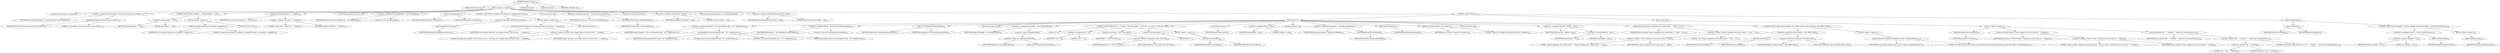 digraph "doReportTempDir" {  
"985" [label = <(METHOD,doReportTempDir)<SUB>520</SUB>> ]
"986" [label = <(PARAM,PrintStream out)<SUB>520</SUB>> ]
"987" [label = <(BLOCK,&lt;empty&gt;,&lt;empty&gt;)<SUB>520</SUB>> ]
"988" [label = <(LOCAL,String tempdir: java.lang.String)> ]
"989" [label = <(&lt;operator&gt;.assignment,String tempdir = System.getProperty(&quot;java.io.tmpdir&quot;))<SUB>521</SUB>> ]
"990" [label = <(IDENTIFIER,tempdir,String tempdir = System.getProperty(&quot;java.io.tmpdir&quot;))<SUB>521</SUB>> ]
"991" [label = <(getProperty,System.getProperty(&quot;java.io.tmpdir&quot;))<SUB>521</SUB>> ]
"992" [label = <(IDENTIFIER,System,System.getProperty(&quot;java.io.tmpdir&quot;))<SUB>521</SUB>> ]
"993" [label = <(LITERAL,&quot;java.io.tmpdir&quot;,System.getProperty(&quot;java.io.tmpdir&quot;))<SUB>521</SUB>> ]
"994" [label = <(CONTROL_STRUCTURE,if (tempdir == null),if (tempdir == null))<SUB>522</SUB>> ]
"995" [label = <(&lt;operator&gt;.equals,tempdir == null)<SUB>522</SUB>> ]
"996" [label = <(IDENTIFIER,tempdir,tempdir == null)<SUB>522</SUB>> ]
"997" [label = <(LITERAL,null,tempdir == null)<SUB>522</SUB>> ]
"998" [label = <(BLOCK,&lt;empty&gt;,&lt;empty&gt;)<SUB>522</SUB>> ]
"999" [label = <(println,out.println(&quot;Warning: java.io.tmpdir is undefined&quot;))<SUB>523</SUB>> ]
"1000" [label = <(IDENTIFIER,out,out.println(&quot;Warning: java.io.tmpdir is undefined&quot;))<SUB>523</SUB>> ]
"1001" [label = <(LITERAL,&quot;Warning: java.io.tmpdir is undefined&quot;,out.println(&quot;Warning: java.io.tmpdir is undefined&quot;))<SUB>523</SUB>> ]
"1002" [label = <(RETURN,return;,return;)<SUB>524</SUB>> ]
"1003" [label = <(println,out.println(&quot;Temp dir is &quot; + tempdir))<SUB>526</SUB>> ]
"1004" [label = <(IDENTIFIER,out,out.println(&quot;Temp dir is &quot; + tempdir))<SUB>526</SUB>> ]
"1005" [label = <(&lt;operator&gt;.addition,&quot;Temp dir is &quot; + tempdir)<SUB>526</SUB>> ]
"1006" [label = <(LITERAL,&quot;Temp dir is &quot;,&quot;Temp dir is &quot; + tempdir)<SUB>526</SUB>> ]
"1007" [label = <(IDENTIFIER,tempdir,&quot;Temp dir is &quot; + tempdir)<SUB>526</SUB>> ]
"14" [label = <(LOCAL,File tempDirectory: java.io.File)> ]
"1008" [label = <(&lt;operator&gt;.assignment,File tempDirectory = new File(tempdir))<SUB>527</SUB>> ]
"1009" [label = <(IDENTIFIER,tempDirectory,File tempDirectory = new File(tempdir))<SUB>527</SUB>> ]
"1010" [label = <(&lt;operator&gt;.alloc,new File(tempdir))<SUB>527</SUB>> ]
"1011" [label = <(&lt;init&gt;,new File(tempdir))<SUB>527</SUB>> ]
"13" [label = <(IDENTIFIER,tempDirectory,new File(tempdir))<SUB>527</SUB>> ]
"1012" [label = <(IDENTIFIER,tempdir,new File(tempdir))<SUB>527</SUB>> ]
"1013" [label = <(CONTROL_STRUCTURE,if (!tempDirectory.exists()),if (!tempDirectory.exists()))<SUB>528</SUB>> ]
"1014" [label = <(&lt;operator&gt;.logicalNot,!tempDirectory.exists())<SUB>528</SUB>> ]
"1015" [label = <(exists,tempDirectory.exists())<SUB>528</SUB>> ]
"1016" [label = <(IDENTIFIER,tempDirectory,tempDirectory.exists())<SUB>528</SUB>> ]
"1017" [label = <(BLOCK,&lt;empty&gt;,&lt;empty&gt;)<SUB>528</SUB>> ]
"1018" [label = <(println,out.println(&quot;Warning, java.io.tmpdir directory does not exist: &quot; + tempdir))<SUB>529</SUB>> ]
"1019" [label = <(IDENTIFIER,out,out.println(&quot;Warning, java.io.tmpdir directory does not exist: &quot; + tempdir))<SUB>529</SUB>> ]
"1020" [label = <(&lt;operator&gt;.addition,&quot;Warning, java.io.tmpdir directory does not exist: &quot; + tempdir)<SUB>529</SUB>> ]
"1021" [label = <(LITERAL,&quot;Warning, java.io.tmpdir directory does not exist: &quot;,&quot;Warning, java.io.tmpdir directory does not exist: &quot; + tempdir)<SUB>529</SUB>> ]
"1022" [label = <(IDENTIFIER,tempdir,&quot;Warning, java.io.tmpdir directory does not exist: &quot; + tempdir)<SUB>530</SUB>> ]
"1023" [label = <(RETURN,return;,return;)<SUB>531</SUB>> ]
"1024" [label = <(LOCAL,long now: long)> ]
"1025" [label = <(&lt;operator&gt;.assignment,long now = System.currentTimeMillis())<SUB>534</SUB>> ]
"1026" [label = <(IDENTIFIER,now,long now = System.currentTimeMillis())<SUB>534</SUB>> ]
"1027" [label = <(currentTimeMillis,System.currentTimeMillis())<SUB>534</SUB>> ]
"1028" [label = <(IDENTIFIER,System,System.currentTimeMillis())<SUB>534</SUB>> ]
"1029" [label = <(LOCAL,File tempFile: java.io.File)> ]
"1030" [label = <(&lt;operator&gt;.assignment,File tempFile = null)<SUB>535</SUB>> ]
"1031" [label = <(IDENTIFIER,tempFile,File tempFile = null)<SUB>535</SUB>> ]
"1032" [label = <(LITERAL,null,File tempFile = null)<SUB>535</SUB>> ]
"16" [label = <(LOCAL,FileOutputStream fileout: java.io.FileOutputStream)> ]
"1033" [label = <(&lt;operator&gt;.assignment,FileOutputStream fileout = null)<SUB>536</SUB>> ]
"1034" [label = <(IDENTIFIER,fileout,FileOutputStream fileout = null)<SUB>536</SUB>> ]
"1035" [label = <(LITERAL,null,FileOutputStream fileout = null)<SUB>536</SUB>> ]
"1036" [label = <(CONTROL_STRUCTURE,try,try)<SUB>537</SUB>> ]
"1037" [label = <(BLOCK,try,try)<SUB>537</SUB>> ]
"1038" [label = <(&lt;operator&gt;.assignment,tempFile = File.createTempFile(&quot;diag&quot;, &quot;txt&quot;, tempDirectory))<SUB>538</SUB>> ]
"1039" [label = <(IDENTIFIER,tempFile,tempFile = File.createTempFile(&quot;diag&quot;, &quot;txt&quot;, tempDirectory))<SUB>538</SUB>> ]
"1040" [label = <(createTempFile,File.createTempFile(&quot;diag&quot;, &quot;txt&quot;, tempDirectory))<SUB>538</SUB>> ]
"1041" [label = <(IDENTIFIER,File,File.createTempFile(&quot;diag&quot;, &quot;txt&quot;, tempDirectory))<SUB>538</SUB>> ]
"1042" [label = <(LITERAL,&quot;diag&quot;,File.createTempFile(&quot;diag&quot;, &quot;txt&quot;, tempDirectory))<SUB>538</SUB>> ]
"1043" [label = <(LITERAL,&quot;txt&quot;,File.createTempFile(&quot;diag&quot;, &quot;txt&quot;, tempDirectory))<SUB>538</SUB>> ]
"1044" [label = <(IDENTIFIER,tempDirectory,File.createTempFile(&quot;diag&quot;, &quot;txt&quot;, tempDirectory))<SUB>538</SUB>> ]
"1045" [label = <(&lt;operator&gt;.assignment,fileout = new FileOutputStream(tempFile))<SUB>540</SUB>> ]
"1046" [label = <(IDENTIFIER,fileout,fileout = new FileOutputStream(tempFile))<SUB>540</SUB>> ]
"1047" [label = <(&lt;operator&gt;.alloc,new FileOutputStream(tempFile))<SUB>540</SUB>> ]
"1048" [label = <(&lt;init&gt;,new FileOutputStream(tempFile))<SUB>540</SUB>> ]
"15" [label = <(IDENTIFIER,fileout,new FileOutputStream(tempFile))<SUB>540</SUB>> ]
"1049" [label = <(IDENTIFIER,tempFile,new FileOutputStream(tempFile))<SUB>540</SUB>> ]
"1050" [label = <(LOCAL,byte[] buffer: byte[])> ]
"1051" [label = <(&lt;operator&gt;.assignment,byte[] buffer = new byte[KILOBYTE])<SUB>541</SUB>> ]
"1052" [label = <(IDENTIFIER,buffer,byte[] buffer = new byte[KILOBYTE])<SUB>541</SUB>> ]
"1053" [label = <(&lt;operator&gt;.alloc,new byte[KILOBYTE])> ]
"1054" [label = <(&lt;operator&gt;.fieldAccess,Diagnostics.KILOBYTE)<SUB>541</SUB>> ]
"1055" [label = <(IDENTIFIER,Diagnostics,new byte[KILOBYTE])<SUB>541</SUB>> ]
"1056" [label = <(FIELD_IDENTIFIER,KILOBYTE,KILOBYTE)<SUB>541</SUB>> ]
"1057" [label = <(CONTROL_STRUCTURE,for (int i = 0; Some(i &lt; TEST_FILE_SIZE); i++),for (int i = 0; Some(i &lt; TEST_FILE_SIZE); i++))<SUB>542</SUB>> ]
"1058" [label = <(LOCAL,int i: int)> ]
"1059" [label = <(&lt;operator&gt;.assignment,int i = 0)<SUB>542</SUB>> ]
"1060" [label = <(IDENTIFIER,i,int i = 0)<SUB>542</SUB>> ]
"1061" [label = <(LITERAL,0,int i = 0)<SUB>542</SUB>> ]
"1062" [label = <(&lt;operator&gt;.lessThan,i &lt; TEST_FILE_SIZE)<SUB>542</SUB>> ]
"1063" [label = <(IDENTIFIER,i,i &lt; TEST_FILE_SIZE)<SUB>542</SUB>> ]
"1064" [label = <(&lt;operator&gt;.fieldAccess,Diagnostics.TEST_FILE_SIZE)<SUB>542</SUB>> ]
"1065" [label = <(IDENTIFIER,Diagnostics,i &lt; TEST_FILE_SIZE)<SUB>542</SUB>> ]
"1066" [label = <(FIELD_IDENTIFIER,TEST_FILE_SIZE,TEST_FILE_SIZE)<SUB>542</SUB>> ]
"1067" [label = <(&lt;operator&gt;.postIncrement,i++)<SUB>542</SUB>> ]
"1068" [label = <(IDENTIFIER,i,i++)<SUB>542</SUB>> ]
"1069" [label = <(BLOCK,&lt;empty&gt;,&lt;empty&gt;)<SUB>542</SUB>> ]
"1070" [label = <(write,fileout.write(buffer))<SUB>543</SUB>> ]
"1071" [label = <(IDENTIFIER,fileout,fileout.write(buffer))<SUB>543</SUB>> ]
"1072" [label = <(IDENTIFIER,buffer,fileout.write(buffer))<SUB>543</SUB>> ]
"1073" [label = <(close,fileout.close())<SUB>545</SUB>> ]
"1074" [label = <(IDENTIFIER,fileout,fileout.close())<SUB>545</SUB>> ]
"1075" [label = <(&lt;operator&gt;.assignment,fileout = null)<SUB>546</SUB>> ]
"1076" [label = <(IDENTIFIER,fileout,fileout = null)<SUB>546</SUB>> ]
"1077" [label = <(LITERAL,null,fileout = null)<SUB>546</SUB>> ]
"1078" [label = <(LOCAL,long filetime: long)> ]
"1079" [label = <(&lt;operator&gt;.assignment,long filetime = tempFile.lastModified())<SUB>547</SUB>> ]
"1080" [label = <(IDENTIFIER,filetime,long filetime = tempFile.lastModified())<SUB>547</SUB>> ]
"1081" [label = <(lastModified,tempFile.lastModified())<SUB>547</SUB>> ]
"1082" [label = <(IDENTIFIER,tempFile,tempFile.lastModified())<SUB>547</SUB>> ]
"1083" [label = <(delete,tempFile.delete())<SUB>548</SUB>> ]
"1084" [label = <(IDENTIFIER,tempFile,tempFile.delete())<SUB>548</SUB>> ]
"1085" [label = <(println,out.println(&quot;Temp dir is writeable&quot;))<SUB>549</SUB>> ]
"1086" [label = <(IDENTIFIER,out,out.println(&quot;Temp dir is writeable&quot;))<SUB>549</SUB>> ]
"1087" [label = <(LITERAL,&quot;Temp dir is writeable&quot;,out.println(&quot;Temp dir is writeable&quot;))<SUB>549</SUB>> ]
"1088" [label = <(LOCAL,long drift: long)> ]
"1089" [label = <(&lt;operator&gt;.assignment,long drift = filetime - now)<SUB>550</SUB>> ]
"1090" [label = <(IDENTIFIER,drift,long drift = filetime - now)<SUB>550</SUB>> ]
"1091" [label = <(&lt;operator&gt;.subtraction,filetime - now)<SUB>550</SUB>> ]
"1092" [label = <(IDENTIFIER,filetime,filetime - now)<SUB>550</SUB>> ]
"1093" [label = <(IDENTIFIER,now,filetime - now)<SUB>550</SUB>> ]
"1094" [label = <(println,out.println(&quot;Temp dir alignment with system clock is &quot; + drift + &quot; ms&quot;))<SUB>551</SUB>> ]
"1095" [label = <(IDENTIFIER,out,out.println(&quot;Temp dir alignment with system clock is &quot; + drift + &quot; ms&quot;))<SUB>551</SUB>> ]
"1096" [label = <(&lt;operator&gt;.addition,&quot;Temp dir alignment with system clock is &quot; + drift + &quot; ms&quot;)<SUB>551</SUB>> ]
"1097" [label = <(&lt;operator&gt;.addition,&quot;Temp dir alignment with system clock is &quot; + drift)<SUB>551</SUB>> ]
"1098" [label = <(LITERAL,&quot;Temp dir alignment with system clock is &quot;,&quot;Temp dir alignment with system clock is &quot; + drift)<SUB>551</SUB>> ]
"1099" [label = <(IDENTIFIER,drift,&quot;Temp dir alignment with system clock is &quot; + drift)<SUB>551</SUB>> ]
"1100" [label = <(LITERAL,&quot; ms&quot;,&quot;Temp dir alignment with system clock is &quot; + drift + &quot; ms&quot;)<SUB>551</SUB>> ]
"1101" [label = <(CONTROL_STRUCTURE,if (Math.abs(drift) &gt; BIG_DRIFT_LIMIT),if (Math.abs(drift) &gt; BIG_DRIFT_LIMIT))<SUB>552</SUB>> ]
"1102" [label = <(&lt;operator&gt;.greaterThan,Math.abs(drift) &gt; BIG_DRIFT_LIMIT)<SUB>552</SUB>> ]
"1103" [label = <(abs,Math.abs(drift))<SUB>552</SUB>> ]
"1104" [label = <(IDENTIFIER,Math,Math.abs(drift))<SUB>552</SUB>> ]
"1105" [label = <(IDENTIFIER,drift,Math.abs(drift))<SUB>552</SUB>> ]
"1106" [label = <(&lt;operator&gt;.fieldAccess,Diagnostics.BIG_DRIFT_LIMIT)<SUB>552</SUB>> ]
"1107" [label = <(IDENTIFIER,Diagnostics,Math.abs(drift) &gt; BIG_DRIFT_LIMIT)<SUB>552</SUB>> ]
"1108" [label = <(FIELD_IDENTIFIER,BIG_DRIFT_LIMIT,BIG_DRIFT_LIMIT)<SUB>552</SUB>> ]
"1109" [label = <(BLOCK,&lt;empty&gt;,&lt;empty&gt;)<SUB>552</SUB>> ]
"1110" [label = <(println,out.println(&quot;Warning: big clock drift -maybe a network filesystem&quot;))<SUB>553</SUB>> ]
"1111" [label = <(IDENTIFIER,out,out.println(&quot;Warning: big clock drift -maybe a network filesystem&quot;))<SUB>553</SUB>> ]
"1112" [label = <(LITERAL,&quot;Warning: big clock drift -maybe a network filesystem&quot;,out.println(&quot;Warning: big clock drift -maybe a network filesystem&quot;))<SUB>553</SUB>> ]
"1113" [label = <(BLOCK,catch,catch)> ]
"1114" [label = <(BLOCK,&lt;empty&gt;,&lt;empty&gt;)<SUB>555</SUB>> ]
"1115" [label = <(ignoreThrowable,ignoreThrowable(e))<SUB>556</SUB>> ]
"1116" [label = <(IDENTIFIER,e,ignoreThrowable(e))<SUB>556</SUB>> ]
"1117" [label = <(println,out.println(&quot;Failed to create a temporary file in the temp dir &quot; + tempdir))<SUB>557</SUB>> ]
"1118" [label = <(IDENTIFIER,out,out.println(&quot;Failed to create a temporary file in the temp dir &quot; + tempdir))<SUB>557</SUB>> ]
"1119" [label = <(&lt;operator&gt;.addition,&quot;Failed to create a temporary file in the temp dir &quot; + tempdir)<SUB>557</SUB>> ]
"1120" [label = <(LITERAL,&quot;Failed to create a temporary file in the temp dir &quot;,&quot;Failed to create a temporary file in the temp dir &quot; + tempdir)<SUB>557</SUB>> ]
"1121" [label = <(IDENTIFIER,tempdir,&quot;Failed to create a temporary file in the temp dir &quot; + tempdir)<SUB>558</SUB>> ]
"1122" [label = <(println,out.println(&quot;File  &quot; + tempFile + &quot; could not be created/written to&quot;))<SUB>559</SUB>> ]
"1123" [label = <(IDENTIFIER,out,out.println(&quot;File  &quot; + tempFile + &quot; could not be created/written to&quot;))<SUB>559</SUB>> ]
"1124" [label = <(&lt;operator&gt;.addition,&quot;File  &quot; + tempFile + &quot; could not be created/written to&quot;)<SUB>559</SUB>> ]
"1125" [label = <(&lt;operator&gt;.addition,&quot;File  &quot; + tempFile)<SUB>559</SUB>> ]
"1126" [label = <(LITERAL,&quot;File  &quot;,&quot;File  &quot; + tempFile)<SUB>559</SUB>> ]
"1127" [label = <(IDENTIFIER,tempFile,&quot;File  &quot; + tempFile)<SUB>559</SUB>> ]
"1128" [label = <(LITERAL,&quot; could not be created/written to&quot;,&quot;File  &quot; + tempFile + &quot; could not be created/written to&quot;)<SUB>559</SUB>> ]
"1129" [label = <(BLOCK,finally,finally)<SUB>560</SUB>> ]
"1130" [label = <(close,close(fileout))<SUB>561</SUB>> ]
"1131" [label = <(IDENTIFIER,FileUtils,close(fileout))<SUB>561</SUB>> ]
"1132" [label = <(IDENTIFIER,fileout,close(fileout))<SUB>561</SUB>> ]
"1133" [label = <(CONTROL_STRUCTURE,if (tempFile != null &amp;&amp; tempFile.exists()),if (tempFile != null &amp;&amp; tempFile.exists()))<SUB>562</SUB>> ]
"1134" [label = <(&lt;operator&gt;.logicalAnd,tempFile != null &amp;&amp; tempFile.exists())<SUB>562</SUB>> ]
"1135" [label = <(&lt;operator&gt;.notEquals,tempFile != null)<SUB>562</SUB>> ]
"1136" [label = <(IDENTIFIER,tempFile,tempFile != null)<SUB>562</SUB>> ]
"1137" [label = <(LITERAL,null,tempFile != null)<SUB>562</SUB>> ]
"1138" [label = <(exists,tempFile.exists())<SUB>562</SUB>> ]
"1139" [label = <(IDENTIFIER,tempFile,tempFile.exists())<SUB>562</SUB>> ]
"1140" [label = <(BLOCK,&lt;empty&gt;,&lt;empty&gt;)<SUB>562</SUB>> ]
"1141" [label = <(delete,tempFile.delete())<SUB>563</SUB>> ]
"1142" [label = <(IDENTIFIER,tempFile,tempFile.delete())<SUB>563</SUB>> ]
"1143" [label = <(MODIFIER,PRIVATE)> ]
"1144" [label = <(MODIFIER,STATIC)> ]
"1145" [label = <(METHOD_RETURN,void)<SUB>520</SUB>> ]
  "985" -> "986" 
  "985" -> "987" 
  "985" -> "1143" 
  "985" -> "1144" 
  "985" -> "1145" 
  "987" -> "988" 
  "987" -> "989" 
  "987" -> "994" 
  "987" -> "1003" 
  "987" -> "14" 
  "987" -> "1008" 
  "987" -> "1011" 
  "987" -> "1013" 
  "987" -> "1024" 
  "987" -> "1025" 
  "987" -> "1029" 
  "987" -> "1030" 
  "987" -> "16" 
  "987" -> "1033" 
  "987" -> "1036" 
  "989" -> "990" 
  "989" -> "991" 
  "991" -> "992" 
  "991" -> "993" 
  "994" -> "995" 
  "994" -> "998" 
  "995" -> "996" 
  "995" -> "997" 
  "998" -> "999" 
  "998" -> "1002" 
  "999" -> "1000" 
  "999" -> "1001" 
  "1003" -> "1004" 
  "1003" -> "1005" 
  "1005" -> "1006" 
  "1005" -> "1007" 
  "1008" -> "1009" 
  "1008" -> "1010" 
  "1011" -> "13" 
  "1011" -> "1012" 
  "1013" -> "1014" 
  "1013" -> "1017" 
  "1014" -> "1015" 
  "1015" -> "1016" 
  "1017" -> "1018" 
  "1017" -> "1023" 
  "1018" -> "1019" 
  "1018" -> "1020" 
  "1020" -> "1021" 
  "1020" -> "1022" 
  "1025" -> "1026" 
  "1025" -> "1027" 
  "1027" -> "1028" 
  "1030" -> "1031" 
  "1030" -> "1032" 
  "1033" -> "1034" 
  "1033" -> "1035" 
  "1036" -> "1037" 
  "1036" -> "1113" 
  "1036" -> "1129" 
  "1037" -> "1038" 
  "1037" -> "1045" 
  "1037" -> "1048" 
  "1037" -> "1050" 
  "1037" -> "1051" 
  "1037" -> "1057" 
  "1037" -> "1073" 
  "1037" -> "1075" 
  "1037" -> "1078" 
  "1037" -> "1079" 
  "1037" -> "1083" 
  "1037" -> "1085" 
  "1037" -> "1088" 
  "1037" -> "1089" 
  "1037" -> "1094" 
  "1037" -> "1101" 
  "1038" -> "1039" 
  "1038" -> "1040" 
  "1040" -> "1041" 
  "1040" -> "1042" 
  "1040" -> "1043" 
  "1040" -> "1044" 
  "1045" -> "1046" 
  "1045" -> "1047" 
  "1048" -> "15" 
  "1048" -> "1049" 
  "1051" -> "1052" 
  "1051" -> "1053" 
  "1053" -> "1054" 
  "1054" -> "1055" 
  "1054" -> "1056" 
  "1057" -> "1058" 
  "1057" -> "1059" 
  "1057" -> "1062" 
  "1057" -> "1067" 
  "1057" -> "1069" 
  "1059" -> "1060" 
  "1059" -> "1061" 
  "1062" -> "1063" 
  "1062" -> "1064" 
  "1064" -> "1065" 
  "1064" -> "1066" 
  "1067" -> "1068" 
  "1069" -> "1070" 
  "1070" -> "1071" 
  "1070" -> "1072" 
  "1073" -> "1074" 
  "1075" -> "1076" 
  "1075" -> "1077" 
  "1079" -> "1080" 
  "1079" -> "1081" 
  "1081" -> "1082" 
  "1083" -> "1084" 
  "1085" -> "1086" 
  "1085" -> "1087" 
  "1089" -> "1090" 
  "1089" -> "1091" 
  "1091" -> "1092" 
  "1091" -> "1093" 
  "1094" -> "1095" 
  "1094" -> "1096" 
  "1096" -> "1097" 
  "1096" -> "1100" 
  "1097" -> "1098" 
  "1097" -> "1099" 
  "1101" -> "1102" 
  "1101" -> "1109" 
  "1102" -> "1103" 
  "1102" -> "1106" 
  "1103" -> "1104" 
  "1103" -> "1105" 
  "1106" -> "1107" 
  "1106" -> "1108" 
  "1109" -> "1110" 
  "1110" -> "1111" 
  "1110" -> "1112" 
  "1113" -> "1114" 
  "1114" -> "1115" 
  "1114" -> "1117" 
  "1114" -> "1122" 
  "1115" -> "1116" 
  "1117" -> "1118" 
  "1117" -> "1119" 
  "1119" -> "1120" 
  "1119" -> "1121" 
  "1122" -> "1123" 
  "1122" -> "1124" 
  "1124" -> "1125" 
  "1124" -> "1128" 
  "1125" -> "1126" 
  "1125" -> "1127" 
  "1129" -> "1130" 
  "1129" -> "1133" 
  "1130" -> "1131" 
  "1130" -> "1132" 
  "1133" -> "1134" 
  "1133" -> "1140" 
  "1134" -> "1135" 
  "1134" -> "1138" 
  "1135" -> "1136" 
  "1135" -> "1137" 
  "1138" -> "1139" 
  "1140" -> "1141" 
  "1141" -> "1142" 
}
